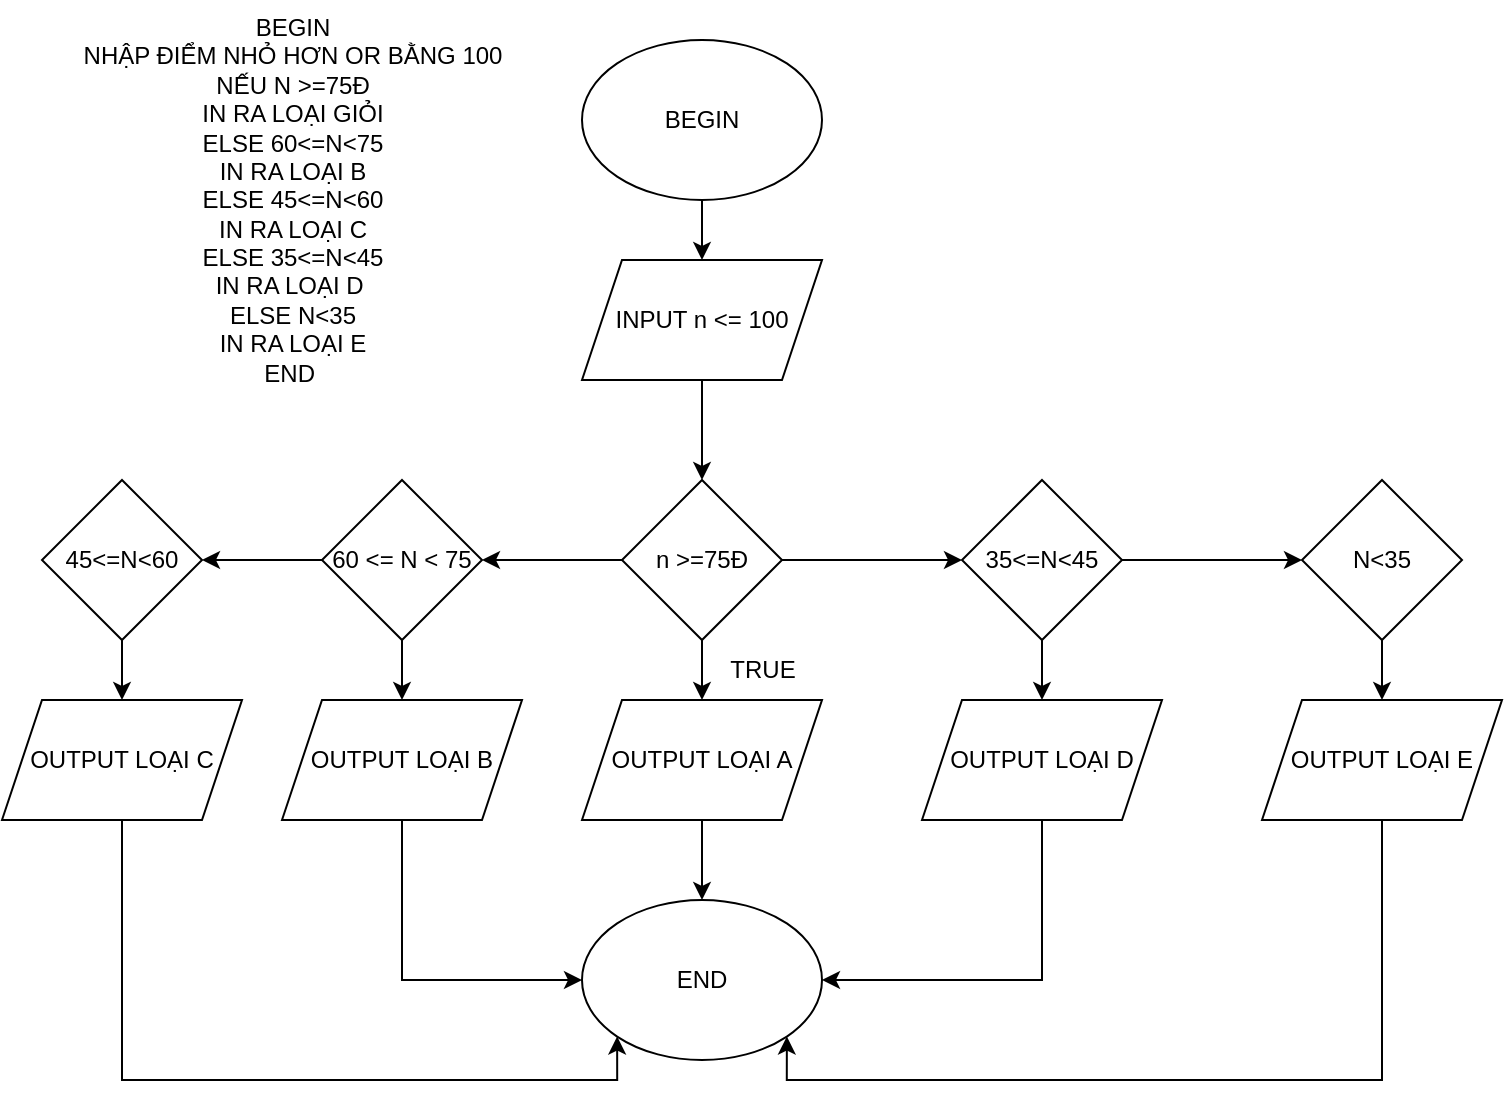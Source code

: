 <mxfile version="20.7.4" type="device"><diagram id="C5RBs43oDa-KdzZeNtuy" name="Page-1"><mxGraphModel dx="1036" dy="1775" grid="1" gridSize="10" guides="1" tooltips="1" connect="1" arrows="1" fold="1" page="1" pageScale="1" pageWidth="827" pageHeight="1169" math="0" shadow="0"><root><mxCell id="WIyWlLk6GJQsqaUBKTNV-0"/><mxCell id="WIyWlLk6GJQsqaUBKTNV-1" parent="WIyWlLk6GJQsqaUBKTNV-0"/><mxCell id="IO9TbujNPH_WNo1qNTB0-3" style="edgeStyle=orthogonalEdgeStyle;rounded=0;orthogonalLoop=1;jettySize=auto;html=1;exitX=0.5;exitY=1;exitDx=0;exitDy=0;entryX=0.5;entryY=0;entryDx=0;entryDy=0;" edge="1" parent="WIyWlLk6GJQsqaUBKTNV-1" source="IO9TbujNPH_WNo1qNTB0-0" target="IO9TbujNPH_WNo1qNTB0-2"><mxGeometry relative="1" as="geometry"/></mxCell><mxCell id="IO9TbujNPH_WNo1qNTB0-0" value="BEGIN" style="ellipse;whiteSpace=wrap;html=1;" vertex="1" parent="WIyWlLk6GJQsqaUBKTNV-1"><mxGeometry x="340" width="120" height="80" as="geometry"/></mxCell><mxCell id="IO9TbujNPH_WNo1qNTB0-1" value="END" style="ellipse;whiteSpace=wrap;html=1;" vertex="1" parent="WIyWlLk6GJQsqaUBKTNV-1"><mxGeometry x="340" y="430" width="120" height="80" as="geometry"/></mxCell><mxCell id="IO9TbujNPH_WNo1qNTB0-6" style="edgeStyle=orthogonalEdgeStyle;rounded=0;orthogonalLoop=1;jettySize=auto;html=1;exitX=0.5;exitY=1;exitDx=0;exitDy=0;entryX=0.5;entryY=0;entryDx=0;entryDy=0;" edge="1" parent="WIyWlLk6GJQsqaUBKTNV-1" source="IO9TbujNPH_WNo1qNTB0-2" target="IO9TbujNPH_WNo1qNTB0-5"><mxGeometry relative="1" as="geometry"/></mxCell><mxCell id="IO9TbujNPH_WNo1qNTB0-2" value="INPUT n &amp;lt;= 100" style="shape=parallelogram;perimeter=parallelogramPerimeter;whiteSpace=wrap;html=1;fixedSize=1;" vertex="1" parent="WIyWlLk6GJQsqaUBKTNV-1"><mxGeometry x="340" y="110" width="120" height="60" as="geometry"/></mxCell><mxCell id="IO9TbujNPH_WNo1qNTB0-7" style="edgeStyle=orthogonalEdgeStyle;rounded=0;orthogonalLoop=1;jettySize=auto;html=1;exitX=0.5;exitY=1;exitDx=0;exitDy=0;" edge="1" parent="WIyWlLk6GJQsqaUBKTNV-1" source="IO9TbujNPH_WNo1qNTB0-5"><mxGeometry relative="1" as="geometry"><mxPoint x="400" y="330" as="targetPoint"/></mxGeometry></mxCell><mxCell id="IO9TbujNPH_WNo1qNTB0-15" style="edgeStyle=orthogonalEdgeStyle;rounded=0;orthogonalLoop=1;jettySize=auto;html=1;exitX=0;exitY=0.5;exitDx=0;exitDy=0;entryX=1;entryY=0.5;entryDx=0;entryDy=0;" edge="1" parent="WIyWlLk6GJQsqaUBKTNV-1" source="IO9TbujNPH_WNo1qNTB0-5" target="IO9TbujNPH_WNo1qNTB0-11"><mxGeometry relative="1" as="geometry"/></mxCell><mxCell id="IO9TbujNPH_WNo1qNTB0-19" style="edgeStyle=orthogonalEdgeStyle;rounded=0;orthogonalLoop=1;jettySize=auto;html=1;exitX=1;exitY=0.5;exitDx=0;exitDy=0;entryX=0;entryY=0.5;entryDx=0;entryDy=0;" edge="1" parent="WIyWlLk6GJQsqaUBKTNV-1" source="IO9TbujNPH_WNo1qNTB0-5" target="IO9TbujNPH_WNo1qNTB0-12"><mxGeometry relative="1" as="geometry"/></mxCell><mxCell id="IO9TbujNPH_WNo1qNTB0-5" value="n &amp;gt;=75Đ" style="rhombus;whiteSpace=wrap;html=1;" vertex="1" parent="WIyWlLk6GJQsqaUBKTNV-1"><mxGeometry x="360" y="220" width="80" height="80" as="geometry"/></mxCell><mxCell id="IO9TbujNPH_WNo1qNTB0-10" style="edgeStyle=orthogonalEdgeStyle;rounded=0;orthogonalLoop=1;jettySize=auto;html=1;exitX=0.5;exitY=1;exitDx=0;exitDy=0;entryX=0.5;entryY=0;entryDx=0;entryDy=0;" edge="1" parent="WIyWlLk6GJQsqaUBKTNV-1" source="IO9TbujNPH_WNo1qNTB0-9" target="IO9TbujNPH_WNo1qNTB0-1"><mxGeometry relative="1" as="geometry"/></mxCell><mxCell id="IO9TbujNPH_WNo1qNTB0-9" value="OUTPUT LOẠI A" style="shape=parallelogram;perimeter=parallelogramPerimeter;whiteSpace=wrap;html=1;fixedSize=1;" vertex="1" parent="WIyWlLk6GJQsqaUBKTNV-1"><mxGeometry x="340" y="330" width="120" height="60" as="geometry"/></mxCell><mxCell id="IO9TbujNPH_WNo1qNTB0-16" style="edgeStyle=orthogonalEdgeStyle;rounded=0;orthogonalLoop=1;jettySize=auto;html=1;exitX=0.5;exitY=1;exitDx=0;exitDy=0;entryX=0.5;entryY=0;entryDx=0;entryDy=0;" edge="1" parent="WIyWlLk6GJQsqaUBKTNV-1" source="IO9TbujNPH_WNo1qNTB0-11" target="IO9TbujNPH_WNo1qNTB0-22"><mxGeometry relative="1" as="geometry"><mxPoint x="250" y="340" as="targetPoint"/></mxGeometry></mxCell><mxCell id="IO9TbujNPH_WNo1qNTB0-17" style="edgeStyle=orthogonalEdgeStyle;rounded=0;orthogonalLoop=1;jettySize=auto;html=1;exitX=0;exitY=0.5;exitDx=0;exitDy=0;entryX=1;entryY=0.5;entryDx=0;entryDy=0;" edge="1" parent="WIyWlLk6GJQsqaUBKTNV-1" source="IO9TbujNPH_WNo1qNTB0-11" target="IO9TbujNPH_WNo1qNTB0-13"><mxGeometry relative="1" as="geometry"/></mxCell><mxCell id="IO9TbujNPH_WNo1qNTB0-11" value="60 &amp;lt;= N &amp;lt; 75" style="rhombus;whiteSpace=wrap;html=1;" vertex="1" parent="WIyWlLk6GJQsqaUBKTNV-1"><mxGeometry x="210" y="220" width="80" height="80" as="geometry"/></mxCell><mxCell id="IO9TbujNPH_WNo1qNTB0-25" style="edgeStyle=orthogonalEdgeStyle;rounded=0;orthogonalLoop=1;jettySize=auto;html=1;exitX=0.5;exitY=1;exitDx=0;exitDy=0;entryX=0.5;entryY=0;entryDx=0;entryDy=0;" edge="1" parent="WIyWlLk6GJQsqaUBKTNV-1" source="IO9TbujNPH_WNo1qNTB0-12" target="IO9TbujNPH_WNo1qNTB0-23"><mxGeometry relative="1" as="geometry"/></mxCell><mxCell id="IO9TbujNPH_WNo1qNTB0-28" style="edgeStyle=orthogonalEdgeStyle;rounded=0;orthogonalLoop=1;jettySize=auto;html=1;exitX=1;exitY=0.5;exitDx=0;exitDy=0;entryX=0;entryY=0.5;entryDx=0;entryDy=0;" edge="1" parent="WIyWlLk6GJQsqaUBKTNV-1" source="IO9TbujNPH_WNo1qNTB0-12" target="IO9TbujNPH_WNo1qNTB0-27"><mxGeometry relative="1" as="geometry"/></mxCell><mxCell id="IO9TbujNPH_WNo1qNTB0-12" value="35&amp;lt;=N&amp;lt;45" style="rhombus;whiteSpace=wrap;html=1;" vertex="1" parent="WIyWlLk6GJQsqaUBKTNV-1"><mxGeometry x="530" y="220" width="80" height="80" as="geometry"/></mxCell><mxCell id="IO9TbujNPH_WNo1qNTB0-18" style="edgeStyle=orthogonalEdgeStyle;rounded=0;orthogonalLoop=1;jettySize=auto;html=1;exitX=0.5;exitY=1;exitDx=0;exitDy=0;entryX=0.5;entryY=0;entryDx=0;entryDy=0;" edge="1" parent="WIyWlLk6GJQsqaUBKTNV-1" source="IO9TbujNPH_WNo1qNTB0-13" target="IO9TbujNPH_WNo1qNTB0-21"><mxGeometry relative="1" as="geometry"><mxPoint x="110" y="340" as="targetPoint"/></mxGeometry></mxCell><mxCell id="IO9TbujNPH_WNo1qNTB0-13" value="45&amp;lt;=N&amp;lt;60" style="rhombus;whiteSpace=wrap;html=1;" vertex="1" parent="WIyWlLk6GJQsqaUBKTNV-1"><mxGeometry x="70" y="220" width="80" height="80" as="geometry"/></mxCell><mxCell id="IO9TbujNPH_WNo1qNTB0-14" value="TRUE" style="text;html=1;align=center;verticalAlign=middle;resizable=0;points=[];autosize=1;strokeColor=none;fillColor=none;" vertex="1" parent="WIyWlLk6GJQsqaUBKTNV-1"><mxGeometry x="400" y="300" width="60" height="30" as="geometry"/></mxCell><mxCell id="IO9TbujNPH_WNo1qNTB0-20" value="BEGIN&lt;br&gt;NHẬP ĐIỂM NHỎ HƠN OR BẰNG 100&lt;br&gt;NẾU N &amp;gt;=75Đ&lt;br&gt;IN RA LOẠI GIỎI&lt;br&gt;ELSE 60&amp;lt;=N&amp;lt;75&lt;br&gt;IN RA LOẠI B&lt;br&gt;ELSE 45&amp;lt;=N&amp;lt;60&lt;br&gt;IN RA LOẠI C&lt;br&gt;ELSE 35&amp;lt;=N&amp;lt;45&lt;br&gt;IN RA LOẠI D&amp;nbsp;&lt;br&gt;ELSE N&amp;lt;35&lt;br&gt;IN RA LOẠI E&lt;br&gt;END&amp;nbsp;" style="text;html=1;align=center;verticalAlign=middle;resizable=0;points=[];autosize=1;strokeColor=none;fillColor=none;" vertex="1" parent="WIyWlLk6GJQsqaUBKTNV-1"><mxGeometry x="80" y="-20" width="230" height="200" as="geometry"/></mxCell><mxCell id="IO9TbujNPH_WNo1qNTB0-31" style="edgeStyle=orthogonalEdgeStyle;rounded=0;orthogonalLoop=1;jettySize=auto;html=1;exitX=0.5;exitY=1;exitDx=0;exitDy=0;entryX=0;entryY=1;entryDx=0;entryDy=0;" edge="1" parent="WIyWlLk6GJQsqaUBKTNV-1" source="IO9TbujNPH_WNo1qNTB0-21" target="IO9TbujNPH_WNo1qNTB0-1"><mxGeometry relative="1" as="geometry"><mxPoint x="330" y="580" as="targetPoint"/><Array as="points"><mxPoint x="110" y="520"/><mxPoint x="358" y="520"/></Array></mxGeometry></mxCell><mxCell id="IO9TbujNPH_WNo1qNTB0-21" value="OUTPUT LOẠI C" style="shape=parallelogram;perimeter=parallelogramPerimeter;whiteSpace=wrap;html=1;fixedSize=1;" vertex="1" parent="WIyWlLk6GJQsqaUBKTNV-1"><mxGeometry x="50" y="330" width="120" height="60" as="geometry"/></mxCell><mxCell id="IO9TbujNPH_WNo1qNTB0-30" style="edgeStyle=orthogonalEdgeStyle;rounded=0;orthogonalLoop=1;jettySize=auto;html=1;exitX=0.5;exitY=1;exitDx=0;exitDy=0;entryX=0;entryY=0.5;entryDx=0;entryDy=0;" edge="1" parent="WIyWlLk6GJQsqaUBKTNV-1" source="IO9TbujNPH_WNo1qNTB0-22" target="IO9TbujNPH_WNo1qNTB0-1"><mxGeometry relative="1" as="geometry"/></mxCell><mxCell id="IO9TbujNPH_WNo1qNTB0-22" value="OUTPUT LOẠI B" style="shape=parallelogram;perimeter=parallelogramPerimeter;whiteSpace=wrap;html=1;fixedSize=1;" vertex="1" parent="WIyWlLk6GJQsqaUBKTNV-1"><mxGeometry x="190" y="330" width="120" height="60" as="geometry"/></mxCell><mxCell id="IO9TbujNPH_WNo1qNTB0-32" style="edgeStyle=orthogonalEdgeStyle;rounded=0;orthogonalLoop=1;jettySize=auto;html=1;exitX=0.5;exitY=1;exitDx=0;exitDy=0;entryX=1;entryY=0.5;entryDx=0;entryDy=0;" edge="1" parent="WIyWlLk6GJQsqaUBKTNV-1" source="IO9TbujNPH_WNo1qNTB0-23" target="IO9TbujNPH_WNo1qNTB0-1"><mxGeometry relative="1" as="geometry"/></mxCell><mxCell id="IO9TbujNPH_WNo1qNTB0-23" value="OUTPUT LOẠI D" style="shape=parallelogram;perimeter=parallelogramPerimeter;whiteSpace=wrap;html=1;fixedSize=1;" vertex="1" parent="WIyWlLk6GJQsqaUBKTNV-1"><mxGeometry x="510" y="330" width="120" height="60" as="geometry"/></mxCell><mxCell id="IO9TbujNPH_WNo1qNTB0-33" style="edgeStyle=orthogonalEdgeStyle;rounded=0;orthogonalLoop=1;jettySize=auto;html=1;exitX=0.5;exitY=1;exitDx=0;exitDy=0;entryX=1;entryY=1;entryDx=0;entryDy=0;" edge="1" parent="WIyWlLk6GJQsqaUBKTNV-1" source="IO9TbujNPH_WNo1qNTB0-24" target="IO9TbujNPH_WNo1qNTB0-1"><mxGeometry relative="1" as="geometry"><Array as="points"><mxPoint x="740" y="520"/><mxPoint x="442" y="520"/></Array></mxGeometry></mxCell><mxCell id="IO9TbujNPH_WNo1qNTB0-24" value="OUTPUT LOẠI E" style="shape=parallelogram;perimeter=parallelogramPerimeter;whiteSpace=wrap;html=1;fixedSize=1;" vertex="1" parent="WIyWlLk6GJQsqaUBKTNV-1"><mxGeometry x="680" y="330" width="120" height="60" as="geometry"/></mxCell><mxCell id="IO9TbujNPH_WNo1qNTB0-29" style="edgeStyle=orthogonalEdgeStyle;rounded=0;orthogonalLoop=1;jettySize=auto;html=1;exitX=0.5;exitY=1;exitDx=0;exitDy=0;entryX=0.5;entryY=0;entryDx=0;entryDy=0;" edge="1" parent="WIyWlLk6GJQsqaUBKTNV-1" source="IO9TbujNPH_WNo1qNTB0-27" target="IO9TbujNPH_WNo1qNTB0-24"><mxGeometry relative="1" as="geometry"/></mxCell><mxCell id="IO9TbujNPH_WNo1qNTB0-27" value="N&amp;lt;35" style="rhombus;whiteSpace=wrap;html=1;" vertex="1" parent="WIyWlLk6GJQsqaUBKTNV-1"><mxGeometry x="700" y="220" width="80" height="80" as="geometry"/></mxCell></root></mxGraphModel></diagram></mxfile>